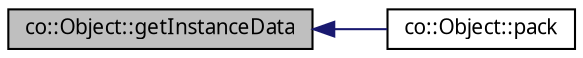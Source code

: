digraph "co::Object::getInstanceData"
{
  edge [fontname="Sans",fontsize="10",labelfontname="Sans",labelfontsize="10"];
  node [fontname="Sans",fontsize="10",shape=record];
  rankdir="LR";
  Node1 [label="co::Object::getInstanceData",height=0.2,width=0.4,color="black", fillcolor="grey75", style="filled" fontcolor="black"];
  Node1 -> Node2 [dir="back",color="midnightblue",fontsize="10",style="solid",fontname="Sans"];
  Node2 [label="co::Object::pack",height=0.2,width=0.4,color="black", fillcolor="white", style="filled",URL="$classco_1_1Object.html#ac98e060ef02dd0e670cc058590e22c00",tooltip="Serialize the modifications since the last call to commit(). "];
}
